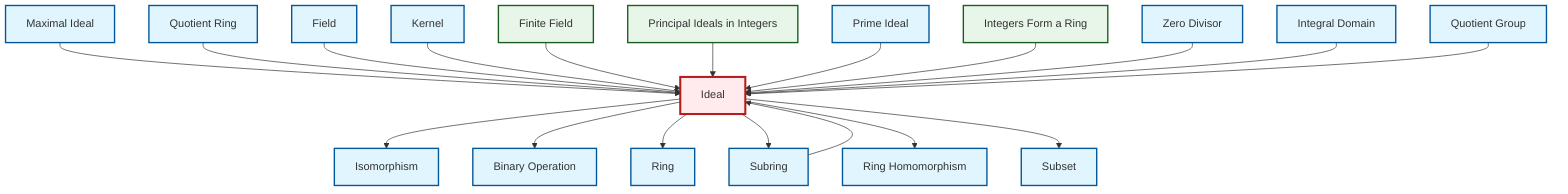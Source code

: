 graph TD
    classDef definition fill:#e1f5fe,stroke:#01579b,stroke-width:2px
    classDef theorem fill:#f3e5f5,stroke:#4a148c,stroke-width:2px
    classDef axiom fill:#fff3e0,stroke:#e65100,stroke-width:2px
    classDef example fill:#e8f5e9,stroke:#1b5e20,stroke-width:2px
    classDef current fill:#ffebee,stroke:#b71c1c,stroke-width:3px
    def-zero-divisor["Zero Divisor"]:::definition
    def-maximal-ideal["Maximal Ideal"]:::definition
    def-ring["Ring"]:::definition
    ex-integers-ring["Integers Form a Ring"]:::example
    def-ring-homomorphism["Ring Homomorphism"]:::definition
    def-prime-ideal["Prime Ideal"]:::definition
    def-subring["Subring"]:::definition
    def-field["Field"]:::definition
    def-ideal["Ideal"]:::definition
    ex-principal-ideal["Principal Ideals in Integers"]:::example
    def-isomorphism["Isomorphism"]:::definition
    def-kernel["Kernel"]:::definition
    def-integral-domain["Integral Domain"]:::definition
    def-quotient-group["Quotient Group"]:::definition
    def-subset["Subset"]:::definition
    ex-finite-field["Finite Field"]:::example
    def-quotient-ring["Quotient Ring"]:::definition
    def-binary-operation["Binary Operation"]:::definition
    def-ideal --> def-isomorphism
    def-ideal --> def-binary-operation
    def-maximal-ideal --> def-ideal
    def-quotient-ring --> def-ideal
    def-ideal --> def-ring
    def-field --> def-ideal
    def-kernel --> def-ideal
    ex-finite-field --> def-ideal
    ex-principal-ideal --> def-ideal
    def-prime-ideal --> def-ideal
    def-subring --> def-ideal
    ex-integers-ring --> def-ideal
    def-ideal --> def-subring
    def-zero-divisor --> def-ideal
    def-ideal --> def-ring-homomorphism
    def-integral-domain --> def-ideal
    def-quotient-group --> def-ideal
    def-ideal --> def-subset
    class def-ideal current